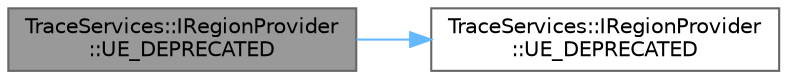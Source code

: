 digraph "TraceServices::IRegionProvider::UE_DEPRECATED"
{
 // INTERACTIVE_SVG=YES
 // LATEX_PDF_SIZE
  bgcolor="transparent";
  edge [fontname=Helvetica,fontsize=10,labelfontname=Helvetica,labelfontsize=10];
  node [fontname=Helvetica,fontsize=10,shape=box,height=0.2,width=0.4];
  rankdir="LR";
  Node1 [id="Node000001",label="TraceServices::IRegionProvider\l::UE_DEPRECATED",height=0.2,width=0.4,color="gray40", fillcolor="grey60", style="filled", fontcolor="black",tooltip="Will call Callback(Lane, Depth) for each lane in order."];
  Node1 -> Node2 [id="edge1_Node000001_Node000002",color="steelblue1",style="solid",tooltip=" "];
  Node2 [id="Node000002",label="TraceServices::IRegionProvider\l::UE_DEPRECATED",height=0.2,width=0.4,color="grey40", fillcolor="white", style="filled",URL="$da/d14/classTraceServices_1_1IRegionProvider.html#a9e75a4ee490664998a1fc9a5c6ccbf78",tooltip=" "];
}
